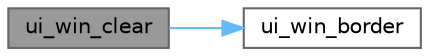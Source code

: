 digraph "ui_win_clear"
{
 // LATEX_PDF_SIZE
  bgcolor="transparent";
  edge [fontname=Helvetica,fontsize=10,labelfontname=Helvetica,labelfontsize=10];
  node [fontname=Helvetica,fontsize=10,shape=box,height=0.2,width=0.4];
  rankdir="LR";
  Node1 [label="ui_win_clear",height=0.2,width=0.4,color="gray40", fillcolor="grey60", style="filled", fontcolor="black",tooltip="Clear the contents of a specific window."];
  Node1 -> Node2 [color="steelblue1",style="solid"];
  Node2 [label="ui_win_border",height=0.2,width=0.4,color="grey40", fillcolor="white", style="filled",URL="$ui__win_8c.html#aa6e62b9162954bc54aa649ec00eec942",tooltip="draw the border of the window"];
}
